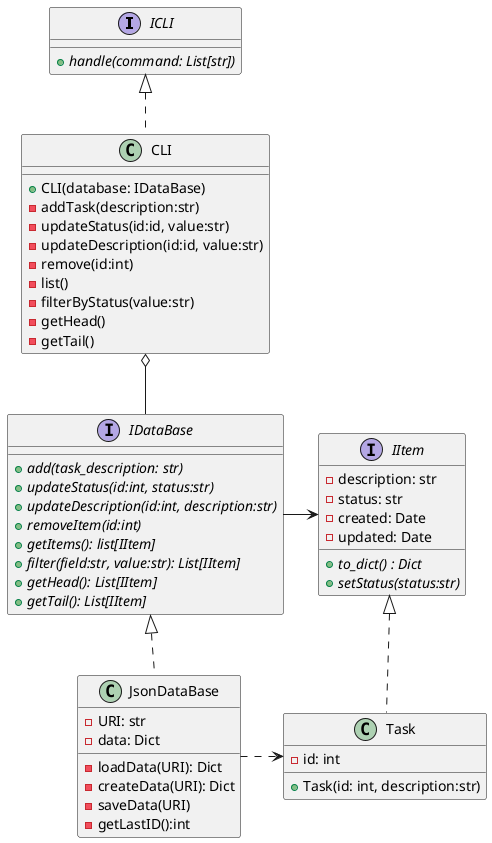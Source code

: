 @startuml clases

interface ICLI {
{abstract} + handle(command: List[str])
}

class CLI implements ICLI {
+ CLI(database: IDataBase)
- addTask(description:str)
- updateStatus(id:id, value:str)
- updateDescription(id:id, value:str)
- remove(id:int)
- list()
- filterByStatus(value:str)
- getHead()
- getTail()
}

interface IDataBase {
{abstract} + add(task_description: str)
{abstract} + updateStatus(id:int, status:str)
{abstract} + updateDescription(id:int, description:str)
{abstract} + removeItem(id:int)
{abstract} + getItems(): list[IItem]
{abstract} + filter(field:str, value:str): List[IItem]
{abstract} + getHead(): List[IItem]
{abstract} + getTail(): List[IItem]
}

class JsonDataBase implements IDataBase{
- URI: str
- data: Dict

- loadData(URI): Dict
- createData(URI): Dict
- saveData(URI)
- getLastID():int

}

' class SqlLite3 implements IDataBase{

' }

' class MyORM implements IDataBase{

' }
' MyORM o-- PostgreSQL

interface IItem {
- description: str
- status: str
- created: Date
- updated: Date
{abstract} + to_dict() : Dict
{abstract} + setStatus(status:str)
}

class Task implements IItem{
- id: int
+ Task(id: int, description:str)
}

CLI o-- IDataBase
IDataBase -> IItem

JsonDataBase .> Task

@enduml
